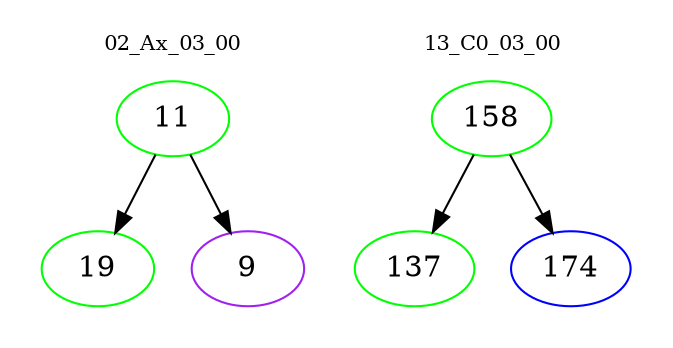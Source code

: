 digraph{
subgraph cluster_0 {
color = white
label = "02_Ax_03_00";
fontsize=10;
T0_11 [label="11", color="green"]
T0_11 -> T0_19 [color="black"]
T0_19 [label="19", color="green"]
T0_11 -> T0_9 [color="black"]
T0_9 [label="9", color="purple"]
}
subgraph cluster_1 {
color = white
label = "13_C0_03_00";
fontsize=10;
T1_158 [label="158", color="green"]
T1_158 -> T1_137 [color="black"]
T1_137 [label="137", color="green"]
T1_158 -> T1_174 [color="black"]
T1_174 [label="174", color="blue"]
}
}
